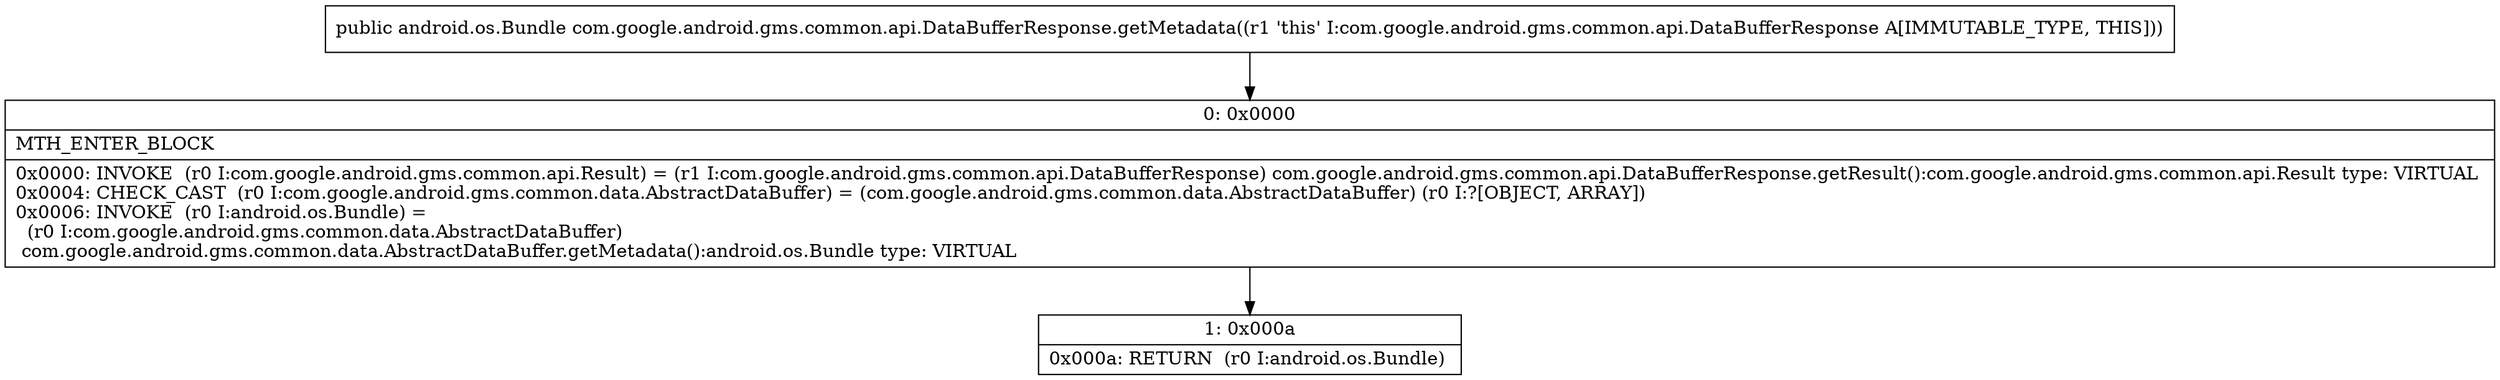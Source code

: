 digraph "CFG forcom.google.android.gms.common.api.DataBufferResponse.getMetadata()Landroid\/os\/Bundle;" {
Node_0 [shape=record,label="{0\:\ 0x0000|MTH_ENTER_BLOCK\l|0x0000: INVOKE  (r0 I:com.google.android.gms.common.api.Result) = (r1 I:com.google.android.gms.common.api.DataBufferResponse) com.google.android.gms.common.api.DataBufferResponse.getResult():com.google.android.gms.common.api.Result type: VIRTUAL \l0x0004: CHECK_CAST  (r0 I:com.google.android.gms.common.data.AbstractDataBuffer) = (com.google.android.gms.common.data.AbstractDataBuffer) (r0 I:?[OBJECT, ARRAY]) \l0x0006: INVOKE  (r0 I:android.os.Bundle) = \l  (r0 I:com.google.android.gms.common.data.AbstractDataBuffer)\l com.google.android.gms.common.data.AbstractDataBuffer.getMetadata():android.os.Bundle type: VIRTUAL \l}"];
Node_1 [shape=record,label="{1\:\ 0x000a|0x000a: RETURN  (r0 I:android.os.Bundle) \l}"];
MethodNode[shape=record,label="{public android.os.Bundle com.google.android.gms.common.api.DataBufferResponse.getMetadata((r1 'this' I:com.google.android.gms.common.api.DataBufferResponse A[IMMUTABLE_TYPE, THIS])) }"];
MethodNode -> Node_0;
Node_0 -> Node_1;
}

